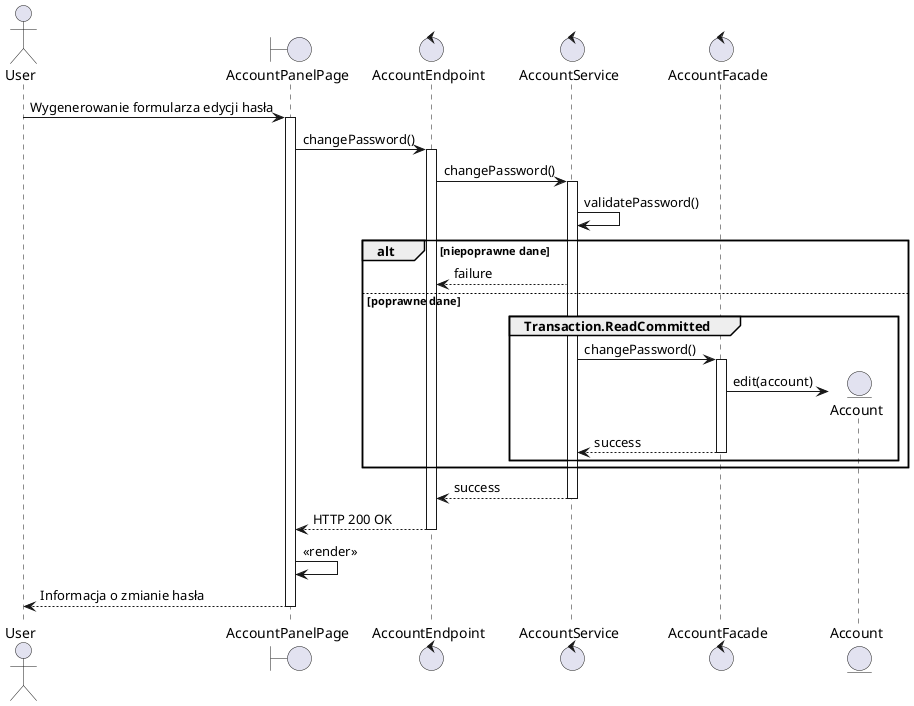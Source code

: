 @startuml MOK.7

actor User as user
boundary AccountPanelPage as gui
control AccountEndpoint as controller
control AccountService as service
control AccountFacade as facade
entity Account as account

user -> gui ++ : Wygenerowanie formularza edycji hasła
gui -> controller ++ : changePassword()
controller -> service ++ : changePassword() 
' group Transaction. ?????
service -> service : validatePassword()

alt niepoprawne dane
    service --> controller : failure
else poprawne dane
    group Transaction.ReadCommitted
        service -> facade ++ : changePassword()
        facade -> account ** : edit(account)
    return success
    end
end

return success
return HTTP 200 OK
gui -> gui : <<render>>
return Informacja o zmianie hasła


@enduml
